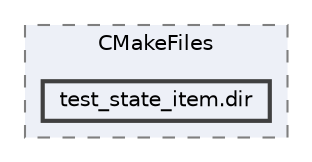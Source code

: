 digraph "/home/alexandros/Documents/PLT/V4/pokemon-championship/build/test/shared/CMakeFiles/test_state_item.dir"
{
 // LATEX_PDF_SIZE
  bgcolor="transparent";
  edge [fontname=Helvetica,fontsize=10,labelfontname=Helvetica,labelfontsize=10];
  node [fontname=Helvetica,fontsize=10,shape=box,height=0.2,width=0.4];
  compound=true
  subgraph clusterdir_d6cfa8016d5aa5882cd380bb6c38aa43 {
    graph [ bgcolor="#edf0f7", pencolor="grey50", label="CMakeFiles", fontname=Helvetica,fontsize=10 style="filled,dashed", URL="dir_d6cfa8016d5aa5882cd380bb6c38aa43.html",tooltip=""]
  dir_51660c5747bb642743954ff26d450987 [label="test_state_item.dir", fillcolor="#edf0f7", color="grey25", style="filled,bold", URL="dir_51660c5747bb642743954ff26d450987.html",tooltip=""];
  }
}
